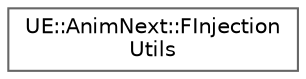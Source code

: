 digraph "Graphical Class Hierarchy"
{
 // INTERACTIVE_SVG=YES
 // LATEX_PDF_SIZE
  bgcolor="transparent";
  edge [fontname=Helvetica,fontsize=10,labelfontname=Helvetica,labelfontsize=10];
  node [fontname=Helvetica,fontsize=10,shape=box,height=0.2,width=0.4];
  rankdir="LR";
  Node0 [id="Node000000",label="UE::AnimNext::FInjection\lUtils",height=0.2,width=0.4,color="grey40", fillcolor="white", style="filled",URL="$da/d88/structUE_1_1AnimNext_1_1FInjectionUtils.html",tooltip=" "];
}
